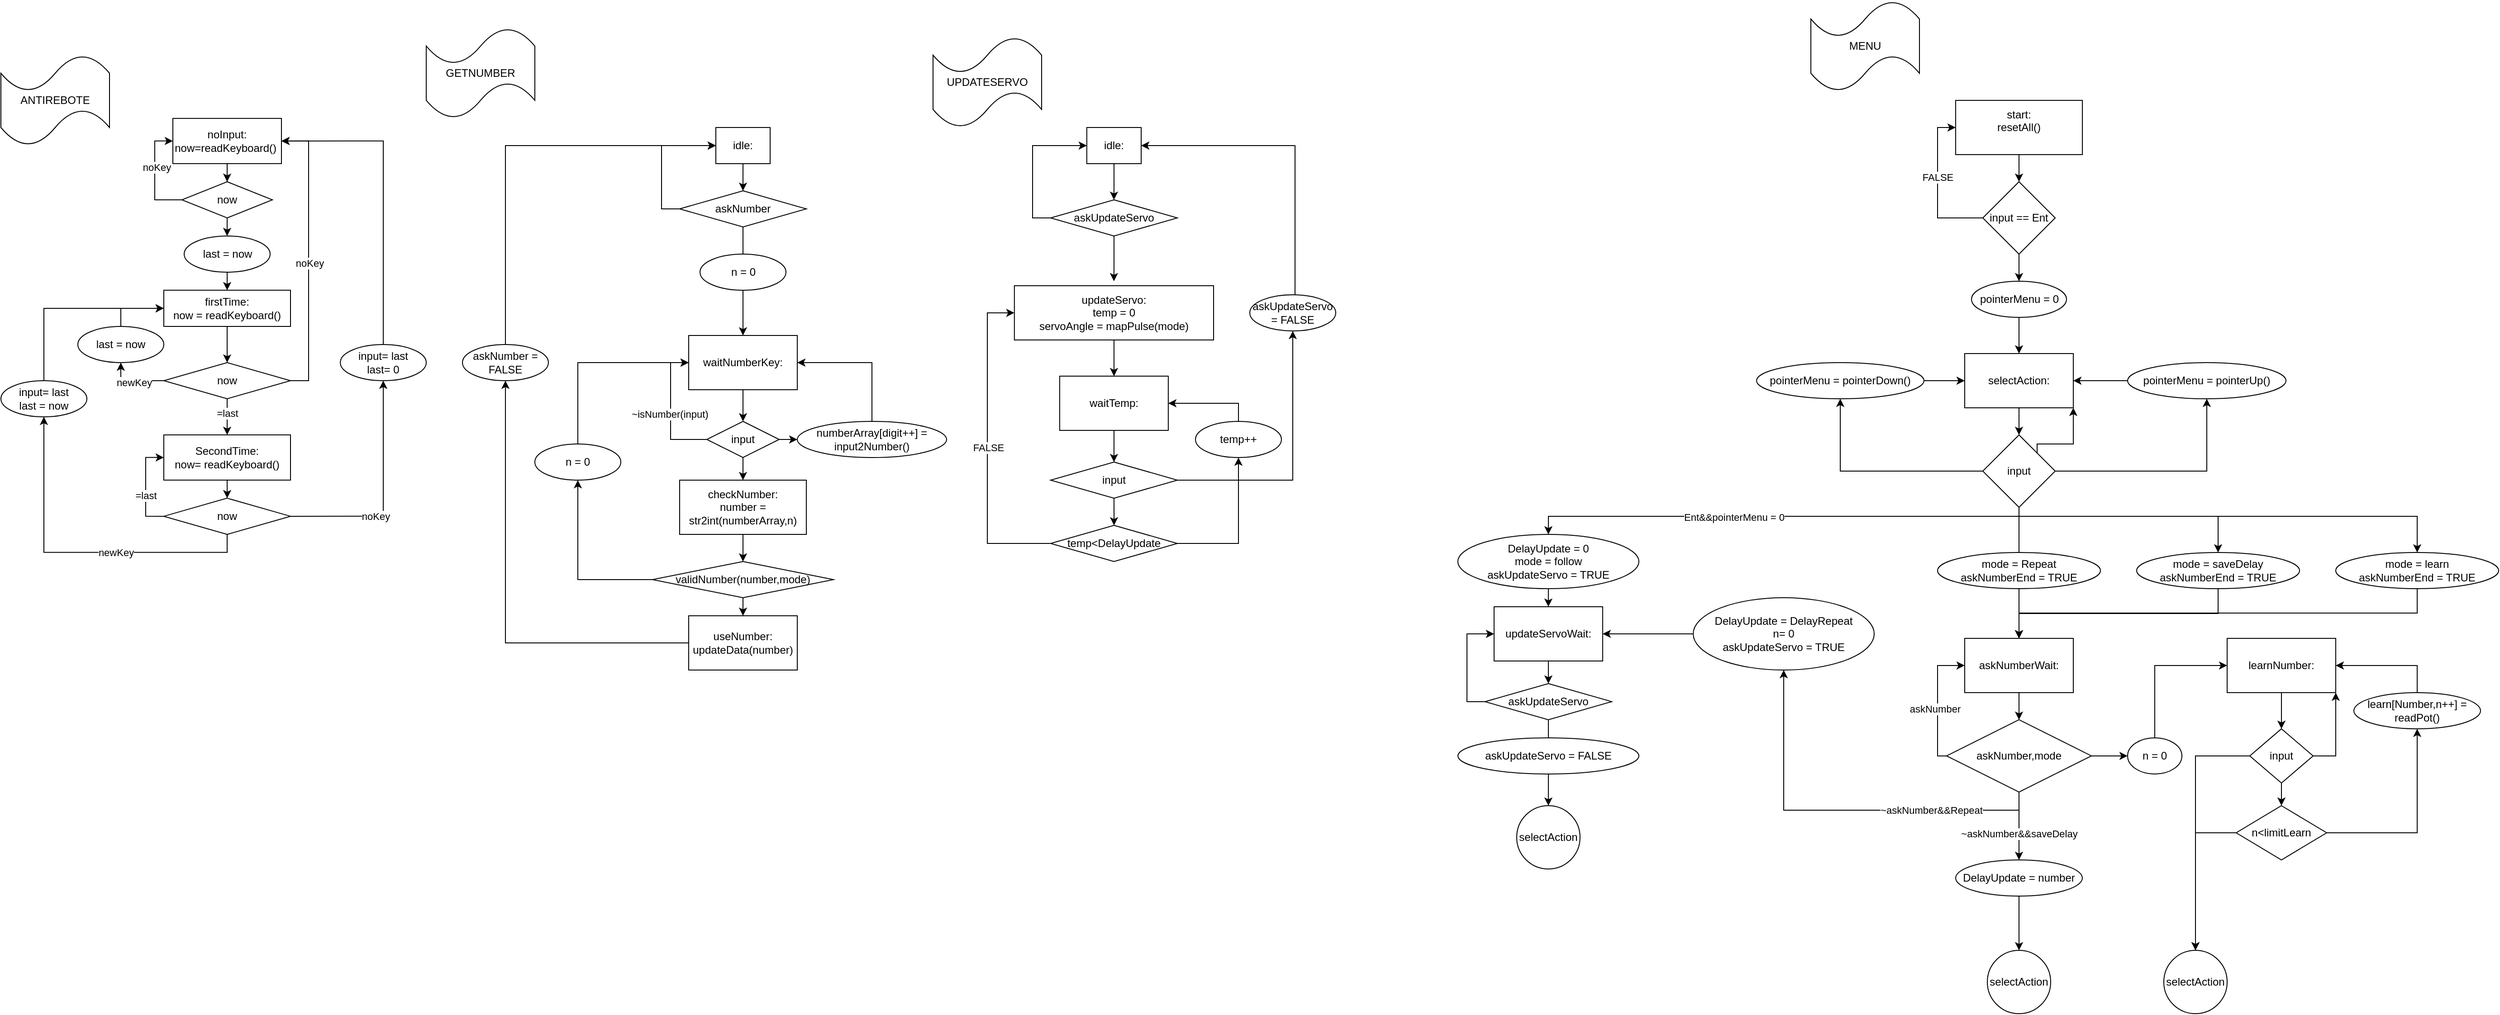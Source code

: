 <mxfile version="24.7.16">
  <diagram name="Page-1" id="rVdA7bMz-BpUGJe7iywl">
    <mxGraphModel dx="2824" dy="1489" grid="1" gridSize="10" guides="1" tooltips="1" connect="1" arrows="1" fold="1" page="1" pageScale="1" pageWidth="1100" pageHeight="850" math="0" shadow="0">
      <root>
        <mxCell id="0" />
        <mxCell id="1" parent="0" />
        <mxCell id="av6EYxAeEGvF4ukuJv1E-22" style="edgeStyle=orthogonalEdgeStyle;rounded=0;orthogonalLoop=1;jettySize=auto;html=1;exitX=0.5;exitY=1;exitDx=0;exitDy=0;entryX=0.5;entryY=0;entryDx=0;entryDy=0;" parent="1" source="av6EYxAeEGvF4ukuJv1E-19" target="av6EYxAeEGvF4ukuJv1E-20" edge="1">
          <mxGeometry relative="1" as="geometry" />
        </mxCell>
        <mxCell id="av6EYxAeEGvF4ukuJv1E-19" value="start:&lt;br&gt;resetAll()&lt;br&gt;&lt;div&gt;&lt;br&gt;&lt;/div&gt;" style="rounded=0;whiteSpace=wrap;html=1;" parent="1" vertex="1">
          <mxGeometry x="570" y="50" width="140" height="60" as="geometry" />
        </mxCell>
        <mxCell id="av6EYxAeEGvF4ukuJv1E-23" style="edgeStyle=orthogonalEdgeStyle;rounded=0;orthogonalLoop=1;jettySize=auto;html=1;exitX=0;exitY=0.5;exitDx=0;exitDy=0;entryX=0;entryY=0.5;entryDx=0;entryDy=0;" parent="1" source="av6EYxAeEGvF4ukuJv1E-20" target="av6EYxAeEGvF4ukuJv1E-19" edge="1">
          <mxGeometry relative="1" as="geometry" />
        </mxCell>
        <mxCell id="av6EYxAeEGvF4ukuJv1E-24" value="FALSE" style="edgeLabel;html=1;align=center;verticalAlign=middle;resizable=0;points=[];" parent="av6EYxAeEGvF4ukuJv1E-23" connectable="0" vertex="1">
          <mxGeometry x="0.117" y="7" relative="1" as="geometry">
            <mxPoint x="7" as="offset" />
          </mxGeometry>
        </mxCell>
        <mxCell id="av6EYxAeEGvF4ukuJv1E-31" style="edgeStyle=orthogonalEdgeStyle;rounded=0;orthogonalLoop=1;jettySize=auto;html=1;exitX=0.5;exitY=1;exitDx=0;exitDy=0;" parent="1" source="av6EYxAeEGvF4ukuJv1E-20" target="av6EYxAeEGvF4ukuJv1E-30" edge="1">
          <mxGeometry relative="1" as="geometry" />
        </mxCell>
        <mxCell id="av6EYxAeEGvF4ukuJv1E-20" value="input == Ent" style="rhombus;whiteSpace=wrap;html=1;" parent="1" vertex="1">
          <mxGeometry x="600" y="140" width="80" height="80" as="geometry" />
        </mxCell>
        <mxCell id="av6EYxAeEGvF4ukuJv1E-42" style="edgeStyle=orthogonalEdgeStyle;rounded=0;orthogonalLoop=1;jettySize=auto;html=1;exitX=0.5;exitY=1;exitDx=0;exitDy=0;entryX=0.5;entryY=0;entryDx=0;entryDy=0;" parent="1" source="av6EYxAeEGvF4ukuJv1E-25" target="av6EYxAeEGvF4ukuJv1E-27" edge="1">
          <mxGeometry relative="1" as="geometry" />
        </mxCell>
        <mxCell id="av6EYxAeEGvF4ukuJv1E-25" value="selectAction:" style="rounded=0;whiteSpace=wrap;html=1;" parent="1" vertex="1">
          <mxGeometry x="580" y="330" width="120" height="60" as="geometry" />
        </mxCell>
        <mxCell id="av6EYxAeEGvF4ukuJv1E-35" style="edgeStyle=orthogonalEdgeStyle;rounded=0;orthogonalLoop=1;jettySize=auto;html=1;exitX=0;exitY=0.5;exitDx=0;exitDy=0;entryX=0.5;entryY=1;entryDx=0;entryDy=0;" parent="1" source="av6EYxAeEGvF4ukuJv1E-27" target="av6EYxAeEGvF4ukuJv1E-33" edge="1">
          <mxGeometry relative="1" as="geometry" />
        </mxCell>
        <mxCell id="av6EYxAeEGvF4ukuJv1E-43" style="edgeStyle=orthogonalEdgeStyle;rounded=0;orthogonalLoop=1;jettySize=auto;html=1;exitX=1;exitY=0;exitDx=0;exitDy=0;entryX=1;entryY=1;entryDx=0;entryDy=0;" parent="1" source="av6EYxAeEGvF4ukuJv1E-27" target="av6EYxAeEGvF4ukuJv1E-25" edge="1">
          <mxGeometry relative="1" as="geometry">
            <Array as="points">
              <mxPoint x="660" y="430" />
              <mxPoint x="700" y="430" />
            </Array>
          </mxGeometry>
        </mxCell>
        <mxCell id="av6EYxAeEGvF4ukuJv1E-46" style="edgeStyle=orthogonalEdgeStyle;rounded=0;orthogonalLoop=1;jettySize=auto;html=1;exitX=0.5;exitY=1;exitDx=0;exitDy=0;" parent="1" source="av6EYxAeEGvF4ukuJv1E-27" target="av6EYxAeEGvF4ukuJv1E-45" edge="1">
          <mxGeometry relative="1" as="geometry">
            <Array as="points">
              <mxPoint x="640" y="510" />
              <mxPoint x="120" y="510" />
            </Array>
          </mxGeometry>
        </mxCell>
        <mxCell id="av6EYxAeEGvF4ukuJv1E-54" value="Ent&amp;amp;&amp;amp;pointerMenu = 0" style="edgeLabel;html=1;align=center;verticalAlign=middle;resizable=0;points=[];" parent="av6EYxAeEGvF4ukuJv1E-46" connectable="0" vertex="1">
          <mxGeometry x="0.182" y="1" relative="1" as="geometry">
            <mxPoint as="offset" />
          </mxGeometry>
        </mxCell>
        <mxCell id="av6EYxAeEGvF4ukuJv1E-115" style="edgeStyle=orthogonalEdgeStyle;rounded=0;orthogonalLoop=1;jettySize=auto;html=1;exitX=0.5;exitY=1;exitDx=0;exitDy=0;" parent="1" source="av6EYxAeEGvF4ukuJv1E-27" target="av6EYxAeEGvF4ukuJv1E-113" edge="1">
          <mxGeometry relative="1" as="geometry" />
        </mxCell>
        <mxCell id="av6EYxAeEGvF4ukuJv1E-132" style="edgeStyle=orthogonalEdgeStyle;rounded=0;orthogonalLoop=1;jettySize=auto;html=1;exitX=1;exitY=0.5;exitDx=0;exitDy=0;entryX=0.5;entryY=1;entryDx=0;entryDy=0;" parent="1" source="av6EYxAeEGvF4ukuJv1E-27" target="av6EYxAeEGvF4ukuJv1E-34" edge="1">
          <mxGeometry relative="1" as="geometry" />
        </mxCell>
        <mxCell id="av6EYxAeEGvF4ukuJv1E-142" style="edgeStyle=orthogonalEdgeStyle;rounded=0;orthogonalLoop=1;jettySize=auto;html=1;exitX=0.5;exitY=1;exitDx=0;exitDy=0;entryX=0.5;entryY=0;entryDx=0;entryDy=0;" parent="1" source="av6EYxAeEGvF4ukuJv1E-27" target="av6EYxAeEGvF4ukuJv1E-139" edge="1">
          <mxGeometry relative="1" as="geometry">
            <Array as="points">
              <mxPoint x="640" y="510" />
              <mxPoint x="860" y="510" />
            </Array>
          </mxGeometry>
        </mxCell>
        <mxCell id="av6EYxAeEGvF4ukuJv1E-143" style="edgeStyle=orthogonalEdgeStyle;rounded=0;orthogonalLoop=1;jettySize=auto;html=1;exitX=0.5;exitY=1;exitDx=0;exitDy=0;entryX=0.5;entryY=0;entryDx=0;entryDy=0;" parent="1" source="av6EYxAeEGvF4ukuJv1E-27" target="av6EYxAeEGvF4ukuJv1E-140" edge="1">
          <mxGeometry relative="1" as="geometry">
            <Array as="points">
              <mxPoint x="640" y="510" />
              <mxPoint x="1080" y="510" />
            </Array>
          </mxGeometry>
        </mxCell>
        <mxCell id="av6EYxAeEGvF4ukuJv1E-27" value="input" style="rhombus;whiteSpace=wrap;html=1;" parent="1" vertex="1">
          <mxGeometry x="600" y="420" width="80" height="80" as="geometry" />
        </mxCell>
        <mxCell id="av6EYxAeEGvF4ukuJv1E-32" style="edgeStyle=orthogonalEdgeStyle;rounded=0;orthogonalLoop=1;jettySize=auto;html=1;exitX=0.5;exitY=1;exitDx=0;exitDy=0;entryX=0.5;entryY=0;entryDx=0;entryDy=0;" parent="1" source="av6EYxAeEGvF4ukuJv1E-30" target="av6EYxAeEGvF4ukuJv1E-25" edge="1">
          <mxGeometry relative="1" as="geometry" />
        </mxCell>
        <mxCell id="av6EYxAeEGvF4ukuJv1E-30" value="pointerMenu = 0" style="ellipse;whiteSpace=wrap;html=1;" parent="1" vertex="1">
          <mxGeometry x="587.5" y="250" width="105" height="40" as="geometry" />
        </mxCell>
        <mxCell id="av6EYxAeEGvF4ukuJv1E-38" style="edgeStyle=orthogonalEdgeStyle;rounded=0;orthogonalLoop=1;jettySize=auto;html=1;exitX=1;exitY=0.5;exitDx=0;exitDy=0;" parent="1" source="av6EYxAeEGvF4ukuJv1E-33" target="av6EYxAeEGvF4ukuJv1E-25" edge="1">
          <mxGeometry relative="1" as="geometry" />
        </mxCell>
        <mxCell id="av6EYxAeEGvF4ukuJv1E-33" value="pointerMenu = pointerDown()" style="ellipse;whiteSpace=wrap;html=1;" parent="1" vertex="1">
          <mxGeometry x="350" y="340" width="185" height="40" as="geometry" />
        </mxCell>
        <mxCell id="av6EYxAeEGvF4ukuJv1E-39" style="edgeStyle=orthogonalEdgeStyle;rounded=0;orthogonalLoop=1;jettySize=auto;html=1;exitX=0;exitY=0.5;exitDx=0;exitDy=0;entryX=1;entryY=0.5;entryDx=0;entryDy=0;" parent="1" source="av6EYxAeEGvF4ukuJv1E-34" target="av6EYxAeEGvF4ukuJv1E-25" edge="1">
          <mxGeometry relative="1" as="geometry" />
        </mxCell>
        <mxCell id="av6EYxAeEGvF4ukuJv1E-34" value="pointerMenu = pointerUp()" style="ellipse;whiteSpace=wrap;html=1;" parent="1" vertex="1">
          <mxGeometry x="760" y="340" width="175" height="40" as="geometry" />
        </mxCell>
        <mxCell id="av6EYxAeEGvF4ukuJv1E-194" style="edgeStyle=orthogonalEdgeStyle;rounded=0;orthogonalLoop=1;jettySize=auto;html=1;exitX=0.5;exitY=1;exitDx=0;exitDy=0;entryX=0.5;entryY=0;entryDx=0;entryDy=0;" parent="1" source="av6EYxAeEGvF4ukuJv1E-45" target="av6EYxAeEGvF4ukuJv1E-191" edge="1">
          <mxGeometry relative="1" as="geometry" />
        </mxCell>
        <mxCell id="av6EYxAeEGvF4ukuJv1E-45" value="DelayUpdate = 0&lt;br&gt;mode = follow&lt;br&gt;askUpdateServo = TRUE" style="ellipse;whiteSpace=wrap;html=1;" parent="1" vertex="1">
          <mxGeometry x="19.9" y="530" width="200.1" height="60" as="geometry" />
        </mxCell>
        <mxCell id="av6EYxAeEGvF4ukuJv1E-193" style="edgeStyle=orthogonalEdgeStyle;rounded=0;orthogonalLoop=1;jettySize=auto;html=1;exitX=0;exitY=0.5;exitDx=0;exitDy=0;entryX=1;entryY=0.5;entryDx=0;entryDy=0;" parent="1" source="av6EYxAeEGvF4ukuJv1E-102" target="av6EYxAeEGvF4ukuJv1E-191" edge="1">
          <mxGeometry relative="1" as="geometry" />
        </mxCell>
        <mxCell id="av6EYxAeEGvF4ukuJv1E-102" value="DelayUpdate = DelayRepeat&lt;br&gt;n= 0&lt;br&gt;askUpdateServo = TRUE" style="ellipse;whiteSpace=wrap;html=1;" parent="1" vertex="1">
          <mxGeometry x="280" y="600" width="200" height="80" as="geometry" />
        </mxCell>
        <mxCell id="av6EYxAeEGvF4ukuJv1E-124" style="edgeStyle=orthogonalEdgeStyle;rounded=0;orthogonalLoop=1;jettySize=auto;html=1;exitX=0.5;exitY=1;exitDx=0;exitDy=0;" parent="1" source="av6EYxAeEGvF4ukuJv1E-113" target="av6EYxAeEGvF4ukuJv1E-123" edge="1">
          <mxGeometry relative="1" as="geometry" />
        </mxCell>
        <mxCell id="av6EYxAeEGvF4ukuJv1E-113" value="askNumberWait:" style="rounded=0;whiteSpace=wrap;html=1;" parent="1" vertex="1">
          <mxGeometry x="580" y="644.97" width="120" height="60" as="geometry" />
        </mxCell>
        <mxCell id="av6EYxAeEGvF4ukuJv1E-133" style="edgeStyle=orthogonalEdgeStyle;rounded=0;orthogonalLoop=1;jettySize=auto;html=1;exitX=0;exitY=0.5;exitDx=0;exitDy=0;entryX=0;entryY=0.5;entryDx=0;entryDy=0;" parent="1" source="av6EYxAeEGvF4ukuJv1E-123" target="av6EYxAeEGvF4ukuJv1E-113" edge="1">
          <mxGeometry relative="1" as="geometry">
            <Array as="points">
              <mxPoint x="550" y="774.97" />
              <mxPoint x="550" y="674.97" />
            </Array>
          </mxGeometry>
        </mxCell>
        <mxCell id="av6EYxAeEGvF4ukuJv1E-149" value="askNumber" style="edgeLabel;html=1;align=center;verticalAlign=middle;resizable=0;points=[];" parent="av6EYxAeEGvF4ukuJv1E-133" connectable="0" vertex="1">
          <mxGeometry x="-0.11" y="3" relative="1" as="geometry">
            <mxPoint as="offset" />
          </mxGeometry>
        </mxCell>
        <mxCell id="av6EYxAeEGvF4ukuJv1E-134" style="edgeStyle=orthogonalEdgeStyle;rounded=0;orthogonalLoop=1;jettySize=auto;html=1;exitX=0;exitY=1;exitDx=0;exitDy=0;entryX=0.5;entryY=1;entryDx=0;entryDy=0;" parent="1" source="av6EYxAeEGvF4ukuJv1E-123" target="av6EYxAeEGvF4ukuJv1E-102" edge="1">
          <mxGeometry relative="1" as="geometry">
            <mxPoint x="380" y="684.97" as="targetPoint" />
            <Array as="points">
              <mxPoint x="640" y="795" />
              <mxPoint x="640" y="835" />
              <mxPoint x="380" y="835" />
            </Array>
          </mxGeometry>
        </mxCell>
        <mxCell id="av6EYxAeEGvF4ukuJv1E-135" value="~askNumber&amp;amp;&amp;amp;Repeat" style="edgeLabel;html=1;align=center;verticalAlign=middle;resizable=0;points=[];" parent="av6EYxAeEGvF4ukuJv1E-134" connectable="0" vertex="1">
          <mxGeometry x="-0.168" y="3" relative="1" as="geometry">
            <mxPoint x="29" y="-3" as="offset" />
          </mxGeometry>
        </mxCell>
        <mxCell id="av6EYxAeEGvF4ukuJv1E-281" style="edgeStyle=orthogonalEdgeStyle;rounded=0;orthogonalLoop=1;jettySize=auto;html=1;exitX=0.5;exitY=1;exitDx=0;exitDy=0;" parent="1" source="av6EYxAeEGvF4ukuJv1E-299" target="av6EYxAeEGvF4ukuJv1E-280" edge="1">
          <mxGeometry relative="1" as="geometry" />
        </mxCell>
        <mxCell id="av6EYxAeEGvF4ukuJv1E-286" style="edgeStyle=orthogonalEdgeStyle;rounded=0;orthogonalLoop=1;jettySize=auto;html=1;exitX=1;exitY=0.5;exitDx=0;exitDy=0;entryX=0;entryY=0.5;entryDx=0;entryDy=0;" parent="1" source="av6EYxAeEGvF4ukuJv1E-287" target="av6EYxAeEGvF4ukuJv1E-283" edge="1">
          <mxGeometry relative="1" as="geometry">
            <Array as="points">
              <mxPoint x="790" y="775" />
              <mxPoint x="790" y="675" />
            </Array>
          </mxGeometry>
        </mxCell>
        <mxCell id="av6EYxAeEGvF4ukuJv1E-123" value="askNumber,mode" style="rhombus;whiteSpace=wrap;html=1;" parent="1" vertex="1">
          <mxGeometry x="560" y="734.97" width="160" height="80" as="geometry" />
        </mxCell>
        <mxCell id="av6EYxAeEGvF4ukuJv1E-137" value="mode = Repeat&lt;br&gt;askNumberEnd = TRUE" style="ellipse;whiteSpace=wrap;html=1;" parent="1" vertex="1">
          <mxGeometry x="550" y="550" width="180" height="40" as="geometry" />
        </mxCell>
        <mxCell id="av6EYxAeEGvF4ukuJv1E-146" style="edgeStyle=orthogonalEdgeStyle;rounded=0;orthogonalLoop=1;jettySize=auto;html=1;exitX=0.5;exitY=1;exitDx=0;exitDy=0;entryX=0.5;entryY=0;entryDx=0;entryDy=0;" parent="1" source="av6EYxAeEGvF4ukuJv1E-139" target="av6EYxAeEGvF4ukuJv1E-113" edge="1">
          <mxGeometry relative="1" as="geometry" />
        </mxCell>
        <mxCell id="av6EYxAeEGvF4ukuJv1E-139" value="mode = saveDelay&lt;br&gt;askNumberEnd = TRUE" style="ellipse;whiteSpace=wrap;html=1;" parent="1" vertex="1">
          <mxGeometry x="770" y="550" width="180" height="40" as="geometry" />
        </mxCell>
        <mxCell id="av6EYxAeEGvF4ukuJv1E-147" style="edgeStyle=orthogonalEdgeStyle;rounded=0;orthogonalLoop=1;jettySize=auto;html=1;exitX=0.5;exitY=1;exitDx=0;exitDy=0;entryX=0.5;entryY=0;entryDx=0;entryDy=0;" parent="1" source="av6EYxAeEGvF4ukuJv1E-140" target="av6EYxAeEGvF4ukuJv1E-113" edge="1">
          <mxGeometry relative="1" as="geometry">
            <Array as="points">
              <mxPoint x="1080" y="617" />
              <mxPoint x="640" y="617" />
            </Array>
          </mxGeometry>
        </mxCell>
        <mxCell id="av6EYxAeEGvF4ukuJv1E-140" value="mode = learn&lt;br&gt;askNumberEnd = TRUE" style="ellipse;whiteSpace=wrap;html=1;" parent="1" vertex="1">
          <mxGeometry x="990" y="550" width="180" height="40" as="geometry" />
        </mxCell>
        <mxCell id="av6EYxAeEGvF4ukuJv1E-176" style="edgeStyle=orthogonalEdgeStyle;rounded=0;orthogonalLoop=1;jettySize=auto;html=1;exitX=0.5;exitY=1;exitDx=0;exitDy=0;entryX=0.5;entryY=0;entryDx=0;entryDy=0;" parent="1" source="av6EYxAeEGvF4ukuJv1E-177" target="av6EYxAeEGvF4ukuJv1E-185" edge="1">
          <mxGeometry relative="1" as="geometry" />
        </mxCell>
        <mxCell id="av6EYxAeEGvF4ukuJv1E-177" value="updateServo:&lt;br&gt;temp = 0&lt;br&gt;servoAngle = mapPulse(mode)" style="rounded=0;whiteSpace=wrap;html=1;" parent="1" vertex="1">
          <mxGeometry x="-470.1" y="254.97" width="220.1" height="60" as="geometry" />
        </mxCell>
        <mxCell id="av6EYxAeEGvF4ukuJv1E-178" style="edgeStyle=orthogonalEdgeStyle;rounded=0;orthogonalLoop=1;jettySize=auto;html=1;exitX=0;exitY=0.5;exitDx=0;exitDy=0;entryX=0;entryY=0.5;entryDx=0;entryDy=0;" parent="1" source="av6EYxAeEGvF4ukuJv1E-183" target="av6EYxAeEGvF4ukuJv1E-177" edge="1">
          <mxGeometry relative="1" as="geometry">
            <Array as="points">
              <mxPoint x="-500" y="540" />
              <mxPoint x="-500" y="285" />
            </Array>
          </mxGeometry>
        </mxCell>
        <mxCell id="av6EYxAeEGvF4ukuJv1E-179" value="FALSE" style="edgeLabel;html=1;align=center;verticalAlign=middle;resizable=0;points=[];" parent="av6EYxAeEGvF4ukuJv1E-178" connectable="0" vertex="1">
          <mxGeometry x="-0.138" y="-1" relative="1" as="geometry">
            <mxPoint y="-23" as="offset" />
          </mxGeometry>
        </mxCell>
        <mxCell id="av6EYxAeEGvF4ukuJv1E-212" style="edgeStyle=orthogonalEdgeStyle;rounded=0;orthogonalLoop=1;jettySize=auto;html=1;exitX=1;exitY=0.5;exitDx=0;exitDy=0;entryX=0.5;entryY=1;entryDx=0;entryDy=0;" parent="1" source="av6EYxAeEGvF4ukuJv1E-183" target="av6EYxAeEGvF4ukuJv1E-208" edge="1">
          <mxGeometry relative="1" as="geometry" />
        </mxCell>
        <mxCell id="av6EYxAeEGvF4ukuJv1E-183" value="temp&amp;lt;DelayUpdate" style="rhombus;whiteSpace=wrap;html=1;" parent="1" vertex="1">
          <mxGeometry x="-430.05" y="520" width="140" height="40" as="geometry" />
        </mxCell>
        <mxCell id="av6EYxAeEGvF4ukuJv1E-217" style="edgeStyle=orthogonalEdgeStyle;rounded=0;orthogonalLoop=1;jettySize=auto;html=1;exitX=0.5;exitY=1;exitDx=0;exitDy=0;entryX=0.5;entryY=0;entryDx=0;entryDy=0;" parent="1" source="av6EYxAeEGvF4ukuJv1E-185" target="av6EYxAeEGvF4ukuJv1E-214" edge="1">
          <mxGeometry relative="1" as="geometry" />
        </mxCell>
        <mxCell id="av6EYxAeEGvF4ukuJv1E-185" value="waitTemp:" style="rounded=0;whiteSpace=wrap;html=1;" parent="1" vertex="1">
          <mxGeometry x="-420.05" y="354.97" width="120" height="60" as="geometry" />
        </mxCell>
        <mxCell id="av6EYxAeEGvF4ukuJv1E-196" style="edgeStyle=orthogonalEdgeStyle;rounded=0;orthogonalLoop=1;jettySize=auto;html=1;exitX=0.5;exitY=1;exitDx=0;exitDy=0;entryX=0.5;entryY=0;entryDx=0;entryDy=0;" parent="1" source="av6EYxAeEGvF4ukuJv1E-191" target="av6EYxAeEGvF4ukuJv1E-195" edge="1">
          <mxGeometry relative="1" as="geometry" />
        </mxCell>
        <mxCell id="av6EYxAeEGvF4ukuJv1E-191" value="&lt;div&gt;updateServoWait:&lt;/div&gt;" style="rounded=0;whiteSpace=wrap;html=1;" parent="1" vertex="1">
          <mxGeometry x="59.95" y="610" width="120" height="60" as="geometry" />
        </mxCell>
        <mxCell id="av6EYxAeEGvF4ukuJv1E-198" style="edgeStyle=orthogonalEdgeStyle;rounded=0;orthogonalLoop=1;jettySize=auto;html=1;exitX=0.5;exitY=1;exitDx=0;exitDy=0;entryX=0.5;entryY=0;entryDx=0;entryDy=0;" parent="1" source="av6EYxAeEGvF4ukuJv1E-195" target="av6EYxAeEGvF4ukuJv1E-197" edge="1">
          <mxGeometry relative="1" as="geometry" />
        </mxCell>
        <mxCell id="av6EYxAeEGvF4ukuJv1E-199" style="edgeStyle=orthogonalEdgeStyle;rounded=0;orthogonalLoop=1;jettySize=auto;html=1;exitX=0;exitY=0.5;exitDx=0;exitDy=0;entryX=0;entryY=0.5;entryDx=0;entryDy=0;" parent="1" source="av6EYxAeEGvF4ukuJv1E-195" target="av6EYxAeEGvF4ukuJv1E-191" edge="1">
          <mxGeometry relative="1" as="geometry" />
        </mxCell>
        <mxCell id="av6EYxAeEGvF4ukuJv1E-195" value="askUpdateServo" style="rhombus;whiteSpace=wrap;html=1;" parent="1" vertex="1">
          <mxGeometry x="49.95" y="694.97" width="140" height="40" as="geometry" />
        </mxCell>
        <mxCell id="av6EYxAeEGvF4ukuJv1E-197" value="selectAction" style="ellipse;whiteSpace=wrap;html=1;aspect=fixed;" parent="1" vertex="1">
          <mxGeometry x="84.95" y="830" width="70" height="70" as="geometry" />
        </mxCell>
        <mxCell id="av6EYxAeEGvF4ukuJv1E-200" value="askUpdateServo = FALSE" style="ellipse;whiteSpace=wrap;html=1;" parent="1" vertex="1">
          <mxGeometry x="20" y="754.97" width="200" height="40" as="geometry" />
        </mxCell>
        <mxCell id="av6EYxAeEGvF4ukuJv1E-213" style="edgeStyle=orthogonalEdgeStyle;rounded=0;orthogonalLoop=1;jettySize=auto;html=1;exitX=0.5;exitY=0;exitDx=0;exitDy=0;entryX=1;entryY=0.5;entryDx=0;entryDy=0;" parent="1" source="av6EYxAeEGvF4ukuJv1E-208" target="av6EYxAeEGvF4ukuJv1E-185" edge="1">
          <mxGeometry relative="1" as="geometry" />
        </mxCell>
        <mxCell id="av6EYxAeEGvF4ukuJv1E-208" value="temp++" style="ellipse;whiteSpace=wrap;html=1;" parent="1" vertex="1">
          <mxGeometry x="-270" y="405" width="95" height="40" as="geometry" />
        </mxCell>
        <mxCell id="av6EYxAeEGvF4ukuJv1E-216" style="edgeStyle=orthogonalEdgeStyle;rounded=0;orthogonalLoop=1;jettySize=auto;html=1;exitX=0.5;exitY=1;exitDx=0;exitDy=0;" parent="1" source="av6EYxAeEGvF4ukuJv1E-214" target="av6EYxAeEGvF4ukuJv1E-183" edge="1">
          <mxGeometry relative="1" as="geometry" />
        </mxCell>
        <mxCell id="av6EYxAeEGvF4ukuJv1E-219" style="edgeStyle=orthogonalEdgeStyle;rounded=0;orthogonalLoop=1;jettySize=auto;html=1;exitX=0.5;exitY=0;exitDx=0;exitDy=0;entryX=1;entryY=0.5;entryDx=0;entryDy=0;" parent="1" source="av6EYxAeEGvF4ukuJv1E-269" target="av6EYxAeEGvF4ukuJv1E-218" edge="1">
          <mxGeometry relative="1" as="geometry">
            <Array as="points">
              <mxPoint x="-160" y="265" />
              <mxPoint x="-160" y="100" />
            </Array>
          </mxGeometry>
        </mxCell>
        <mxCell id="av6EYxAeEGvF4ukuJv1E-272" style="edgeStyle=orthogonalEdgeStyle;rounded=0;orthogonalLoop=1;jettySize=auto;html=1;exitX=1;exitY=0.5;exitDx=0;exitDy=0;entryX=0.5;entryY=1;entryDx=0;entryDy=0;" parent="1" source="av6EYxAeEGvF4ukuJv1E-214" target="av6EYxAeEGvF4ukuJv1E-269" edge="1">
          <mxGeometry relative="1" as="geometry" />
        </mxCell>
        <mxCell id="av6EYxAeEGvF4ukuJv1E-214" value="input" style="rhombus;whiteSpace=wrap;html=1;" parent="1" vertex="1">
          <mxGeometry x="-430.05" y="450" width="140" height="40" as="geometry" />
        </mxCell>
        <mxCell id="av6EYxAeEGvF4ukuJv1E-220" style="edgeStyle=orthogonalEdgeStyle;rounded=0;orthogonalLoop=1;jettySize=auto;html=1;exitX=0.5;exitY=1;exitDx=0;exitDy=0;" parent="1" source="av6EYxAeEGvF4ukuJv1E-218" edge="1">
          <mxGeometry relative="1" as="geometry">
            <mxPoint x="-360.118" y="160" as="targetPoint" />
          </mxGeometry>
        </mxCell>
        <mxCell id="av6EYxAeEGvF4ukuJv1E-218" value="idle:" style="rounded=0;whiteSpace=wrap;html=1;" parent="1" vertex="1">
          <mxGeometry x="-390.1" y="80" width="60.1" height="40" as="geometry" />
        </mxCell>
        <mxCell id="av6EYxAeEGvF4ukuJv1E-222" style="edgeStyle=orthogonalEdgeStyle;rounded=0;orthogonalLoop=1;jettySize=auto;html=1;exitX=0.5;exitY=1;exitDx=0;exitDy=0;" parent="1" source="av6EYxAeEGvF4ukuJv1E-221" edge="1">
          <mxGeometry relative="1" as="geometry">
            <mxPoint x="-360.118" y="250" as="targetPoint" />
          </mxGeometry>
        </mxCell>
        <mxCell id="av6EYxAeEGvF4ukuJv1E-223" style="edgeStyle=orthogonalEdgeStyle;rounded=0;orthogonalLoop=1;jettySize=auto;html=1;exitX=0;exitY=0.5;exitDx=0;exitDy=0;entryX=0;entryY=0.5;entryDx=0;entryDy=0;" parent="1" source="av6EYxAeEGvF4ukuJv1E-221" target="av6EYxAeEGvF4ukuJv1E-218" edge="1">
          <mxGeometry relative="1" as="geometry" />
        </mxCell>
        <mxCell id="av6EYxAeEGvF4ukuJv1E-221" value="askUpdateServo" style="rhombus;whiteSpace=wrap;html=1;" parent="1" vertex="1">
          <mxGeometry x="-430.05" y="160" width="140" height="40" as="geometry" />
        </mxCell>
        <mxCell id="av6EYxAeEGvF4ukuJv1E-228" style="edgeStyle=orthogonalEdgeStyle;rounded=0;orthogonalLoop=1;jettySize=auto;html=1;exitX=0.5;exitY=1;exitDx=0;exitDy=0;entryX=0.5;entryY=0;entryDx=0;entryDy=0;" parent="1" source="av6EYxAeEGvF4ukuJv1E-225" target="av6EYxAeEGvF4ukuJv1E-226" edge="1">
          <mxGeometry relative="1" as="geometry" />
        </mxCell>
        <mxCell id="av6EYxAeEGvF4ukuJv1E-225" value="idle:" style="rounded=0;whiteSpace=wrap;html=1;" parent="1" vertex="1">
          <mxGeometry x="-800" y="80" width="60" height="40" as="geometry" />
        </mxCell>
        <mxCell id="av6EYxAeEGvF4ukuJv1E-229" style="edgeStyle=orthogonalEdgeStyle;rounded=0;orthogonalLoop=1;jettySize=auto;html=1;exitX=0;exitY=0.5;exitDx=0;exitDy=0;entryX=0;entryY=0.5;entryDx=0;entryDy=0;" parent="1" source="av6EYxAeEGvF4ukuJv1E-226" target="av6EYxAeEGvF4ukuJv1E-225" edge="1">
          <mxGeometry relative="1" as="geometry" />
        </mxCell>
        <mxCell id="av6EYxAeEGvF4ukuJv1E-261" style="edgeStyle=orthogonalEdgeStyle;rounded=0;orthogonalLoop=1;jettySize=auto;html=1;exitX=0.5;exitY=1;exitDx=0;exitDy=0;entryX=0.5;entryY=0;entryDx=0;entryDy=0;" parent="1" source="av6EYxAeEGvF4ukuJv1E-226" target="av6EYxAeEGvF4ukuJv1E-230" edge="1">
          <mxGeometry relative="1" as="geometry" />
        </mxCell>
        <mxCell id="av6EYxAeEGvF4ukuJv1E-226" value="askNumber" style="rhombus;whiteSpace=wrap;html=1;" parent="1" vertex="1">
          <mxGeometry x="-840" y="150" width="140" height="40" as="geometry" />
        </mxCell>
        <mxCell id="av6EYxAeEGvF4ukuJv1E-241" style="edgeStyle=orthogonalEdgeStyle;rounded=0;orthogonalLoop=1;jettySize=auto;html=1;exitX=0.5;exitY=1;exitDx=0;exitDy=0;" parent="1" source="av6EYxAeEGvF4ukuJv1E-230" target="av6EYxAeEGvF4ukuJv1E-239" edge="1">
          <mxGeometry relative="1" as="geometry" />
        </mxCell>
        <mxCell id="av6EYxAeEGvF4ukuJv1E-230" value="waitNumberKey:" style="rounded=0;whiteSpace=wrap;html=1;" parent="1" vertex="1">
          <mxGeometry x="-830" y="310" width="120" height="60" as="geometry" />
        </mxCell>
        <mxCell id="av6EYxAeEGvF4ukuJv1E-242" style="edgeStyle=orthogonalEdgeStyle;rounded=0;orthogonalLoop=1;jettySize=auto;html=1;exitX=0;exitY=0.5;exitDx=0;exitDy=0;entryX=0;entryY=0.5;entryDx=0;entryDy=0;" parent="1" source="av6EYxAeEGvF4ukuJv1E-239" target="av6EYxAeEGvF4ukuJv1E-230" edge="1">
          <mxGeometry relative="1" as="geometry" />
        </mxCell>
        <mxCell id="av6EYxAeEGvF4ukuJv1E-243" value="~isNumber(input)" style="edgeLabel;html=1;align=center;verticalAlign=middle;resizable=0;points=[];" parent="av6EYxAeEGvF4ukuJv1E-242" connectable="0" vertex="1">
          <mxGeometry x="-0.056" y="1" relative="1" as="geometry">
            <mxPoint as="offset" />
          </mxGeometry>
        </mxCell>
        <mxCell id="av6EYxAeEGvF4ukuJv1E-249" style="edgeStyle=orthogonalEdgeStyle;rounded=0;orthogonalLoop=1;jettySize=auto;html=1;exitX=1;exitY=0.5;exitDx=0;exitDy=0;entryX=0;entryY=0.5;entryDx=0;entryDy=0;" parent="1" source="av6EYxAeEGvF4ukuJv1E-239" target="av6EYxAeEGvF4ukuJv1E-248" edge="1">
          <mxGeometry relative="1" as="geometry" />
        </mxCell>
        <mxCell id="av6EYxAeEGvF4ukuJv1E-258" style="edgeStyle=orthogonalEdgeStyle;rounded=0;orthogonalLoop=1;jettySize=auto;html=1;exitX=0.5;exitY=1;exitDx=0;exitDy=0;entryX=0.5;entryY=0;entryDx=0;entryDy=0;" parent="1" source="av6EYxAeEGvF4ukuJv1E-239" target="av6EYxAeEGvF4ukuJv1E-257" edge="1">
          <mxGeometry relative="1" as="geometry" />
        </mxCell>
        <mxCell id="av6EYxAeEGvF4ukuJv1E-239" value="input" style="rhombus;whiteSpace=wrap;html=1;" parent="1" vertex="1">
          <mxGeometry x="-810" y="405" width="80" height="40" as="geometry" />
        </mxCell>
        <mxCell id="av6EYxAeEGvF4ukuJv1E-250" style="edgeStyle=orthogonalEdgeStyle;rounded=0;orthogonalLoop=1;jettySize=auto;html=1;exitX=0.5;exitY=0;exitDx=0;exitDy=0;entryX=1;entryY=0.5;entryDx=0;entryDy=0;" parent="1" source="av6EYxAeEGvF4ukuJv1E-248" target="av6EYxAeEGvF4ukuJv1E-230" edge="1">
          <mxGeometry relative="1" as="geometry" />
        </mxCell>
        <mxCell id="av6EYxAeEGvF4ukuJv1E-248" value="numberArray[digit++] = input2Number()" style="ellipse;whiteSpace=wrap;html=1;" parent="1" vertex="1">
          <mxGeometry x="-710" y="405" width="165" height="40" as="geometry" />
        </mxCell>
        <mxCell id="av6EYxAeEGvF4ukuJv1E-264" style="edgeStyle=orthogonalEdgeStyle;rounded=0;orthogonalLoop=1;jettySize=auto;html=1;exitX=0.5;exitY=1;exitDx=0;exitDy=0;entryX=0.5;entryY=0;entryDx=0;entryDy=0;" parent="1" source="av6EYxAeEGvF4ukuJv1E-257" target="av6EYxAeEGvF4ukuJv1E-263" edge="1">
          <mxGeometry relative="1" as="geometry" />
        </mxCell>
        <mxCell id="av6EYxAeEGvF4ukuJv1E-257" value="checkNumber:&lt;br&gt;number = str2int(numberArray,n)" style="rounded=0;whiteSpace=wrap;html=1;" parent="1" vertex="1">
          <mxGeometry x="-840" y="470" width="140" height="60" as="geometry" />
        </mxCell>
        <mxCell id="av6EYxAeEGvF4ukuJv1E-259" value="n = 0" style="ellipse;whiteSpace=wrap;html=1;" parent="1" vertex="1">
          <mxGeometry x="-817.5" y="220" width="95" height="40" as="geometry" />
        </mxCell>
        <mxCell id="av6EYxAeEGvF4ukuJv1E-266" style="edgeStyle=orthogonalEdgeStyle;rounded=0;orthogonalLoop=1;jettySize=auto;html=1;exitX=0.5;exitY=0;exitDx=0;exitDy=0;entryX=0;entryY=0.5;entryDx=0;entryDy=0;" parent="1" source="av6EYxAeEGvF4ukuJv1E-262" target="av6EYxAeEGvF4ukuJv1E-230" edge="1">
          <mxGeometry relative="1" as="geometry" />
        </mxCell>
        <mxCell id="av6EYxAeEGvF4ukuJv1E-262" value="n = 0" style="ellipse;whiteSpace=wrap;html=1;" parent="1" vertex="1">
          <mxGeometry x="-1000" y="430" width="95" height="40" as="geometry" />
        </mxCell>
        <mxCell id="av6EYxAeEGvF4ukuJv1E-265" style="edgeStyle=orthogonalEdgeStyle;rounded=0;orthogonalLoop=1;jettySize=auto;html=1;exitX=0;exitY=0.5;exitDx=0;exitDy=0;entryX=0.5;entryY=1;entryDx=0;entryDy=0;" parent="1" source="av6EYxAeEGvF4ukuJv1E-263" target="av6EYxAeEGvF4ukuJv1E-262" edge="1">
          <mxGeometry relative="1" as="geometry" />
        </mxCell>
        <mxCell id="av6EYxAeEGvF4ukuJv1E-275" style="edgeStyle=orthogonalEdgeStyle;rounded=0;orthogonalLoop=1;jettySize=auto;html=1;exitX=0.5;exitY=1;exitDx=0;exitDy=0;entryX=0.5;entryY=0;entryDx=0;entryDy=0;" parent="1" source="av6EYxAeEGvF4ukuJv1E-263" target="av6EYxAeEGvF4ukuJv1E-273" edge="1">
          <mxGeometry relative="1" as="geometry" />
        </mxCell>
        <mxCell id="av6EYxAeEGvF4ukuJv1E-263" value="validNumber(number,mode)" style="rhombus;whiteSpace=wrap;html=1;" parent="1" vertex="1">
          <mxGeometry x="-870" y="560" width="200" height="40" as="geometry" />
        </mxCell>
        <mxCell id="av6EYxAeEGvF4ukuJv1E-277" style="edgeStyle=orthogonalEdgeStyle;rounded=0;orthogonalLoop=1;jettySize=auto;html=1;exitX=0.5;exitY=0;exitDx=0;exitDy=0;entryX=0;entryY=0.5;entryDx=0;entryDy=0;" parent="1" source="av6EYxAeEGvF4ukuJv1E-268" target="av6EYxAeEGvF4ukuJv1E-225" edge="1">
          <mxGeometry relative="1" as="geometry" />
        </mxCell>
        <mxCell id="av6EYxAeEGvF4ukuJv1E-268" value="askNumber = FALSE" style="ellipse;whiteSpace=wrap;html=1;" parent="1" vertex="1">
          <mxGeometry x="-1080" y="320" width="95" height="40" as="geometry" />
        </mxCell>
        <mxCell id="av6EYxAeEGvF4ukuJv1E-269" value="askUpdateServo = FALSE" style="ellipse;whiteSpace=wrap;html=1;" parent="1" vertex="1">
          <mxGeometry x="-210" y="264.97" width="95" height="40" as="geometry" />
        </mxCell>
        <mxCell id="av6EYxAeEGvF4ukuJv1E-278" style="edgeStyle=orthogonalEdgeStyle;rounded=0;orthogonalLoop=1;jettySize=auto;html=1;exitX=0;exitY=0.5;exitDx=0;exitDy=0;entryX=0.5;entryY=1;entryDx=0;entryDy=0;" parent="1" source="av6EYxAeEGvF4ukuJv1E-273" target="av6EYxAeEGvF4ukuJv1E-268" edge="1">
          <mxGeometry relative="1" as="geometry" />
        </mxCell>
        <mxCell id="av6EYxAeEGvF4ukuJv1E-273" value="useNumber:&lt;br&gt;updateData(number)" style="rounded=0;whiteSpace=wrap;html=1;" parent="1" vertex="1">
          <mxGeometry x="-830" y="620" width="120" height="60" as="geometry" />
        </mxCell>
        <mxCell id="av6EYxAeEGvF4ukuJv1E-280" value="selectAction" style="ellipse;whiteSpace=wrap;html=1;aspect=fixed;" parent="1" vertex="1">
          <mxGeometry x="605" y="990" width="70" height="70" as="geometry" />
        </mxCell>
        <mxCell id="av6EYxAeEGvF4ukuJv1E-285" style="edgeStyle=orthogonalEdgeStyle;rounded=0;orthogonalLoop=1;jettySize=auto;html=1;exitX=0.5;exitY=1;exitDx=0;exitDy=0;entryX=0.5;entryY=0;entryDx=0;entryDy=0;" parent="1" source="av6EYxAeEGvF4ukuJv1E-283" target="av6EYxAeEGvF4ukuJv1E-284" edge="1">
          <mxGeometry relative="1" as="geometry" />
        </mxCell>
        <mxCell id="av6EYxAeEGvF4ukuJv1E-283" value="learnNumber:" style="rounded=0;whiteSpace=wrap;html=1;" parent="1" vertex="1">
          <mxGeometry x="870" y="644.97" width="120" height="60" as="geometry" />
        </mxCell>
        <mxCell id="av6EYxAeEGvF4ukuJv1E-293" style="edgeStyle=orthogonalEdgeStyle;rounded=0;orthogonalLoop=1;jettySize=auto;html=1;exitX=0.5;exitY=1;exitDx=0;exitDy=0;entryX=0.5;entryY=0;entryDx=0;entryDy=0;" parent="1" source="av6EYxAeEGvF4ukuJv1E-284" target="av6EYxAeEGvF4ukuJv1E-292" edge="1">
          <mxGeometry relative="1" as="geometry" />
        </mxCell>
        <mxCell id="av6EYxAeEGvF4ukuJv1E-297" style="edgeStyle=orthogonalEdgeStyle;rounded=0;orthogonalLoop=1;jettySize=auto;html=1;exitX=0;exitY=0.5;exitDx=0;exitDy=0;" parent="1" source="av6EYxAeEGvF4ukuJv1E-284" target="av6EYxAeEGvF4ukuJv1E-295" edge="1">
          <mxGeometry relative="1" as="geometry" />
        </mxCell>
        <mxCell id="av6EYxAeEGvF4ukuJv1E-298" style="edgeStyle=orthogonalEdgeStyle;rounded=0;orthogonalLoop=1;jettySize=auto;html=1;exitX=1;exitY=0.5;exitDx=0;exitDy=0;entryX=1;entryY=1;entryDx=0;entryDy=0;" parent="1" source="av6EYxAeEGvF4ukuJv1E-284" target="av6EYxAeEGvF4ukuJv1E-283" edge="1">
          <mxGeometry relative="1" as="geometry">
            <Array as="points">
              <mxPoint x="990" y="775" />
            </Array>
          </mxGeometry>
        </mxCell>
        <mxCell id="av6EYxAeEGvF4ukuJv1E-284" value="input" style="rhombus;whiteSpace=wrap;html=1;" parent="1" vertex="1">
          <mxGeometry x="895" y="744.97" width="70" height="60" as="geometry" />
        </mxCell>
        <mxCell id="av6EYxAeEGvF4ukuJv1E-291" style="edgeStyle=orthogonalEdgeStyle;rounded=0;orthogonalLoop=1;jettySize=auto;html=1;exitX=0.5;exitY=0;exitDx=0;exitDy=0;entryX=1;entryY=0.5;entryDx=0;entryDy=0;" parent="1" source="av6EYxAeEGvF4ukuJv1E-289" target="av6EYxAeEGvF4ukuJv1E-283" edge="1">
          <mxGeometry relative="1" as="geometry" />
        </mxCell>
        <mxCell id="av6EYxAeEGvF4ukuJv1E-289" value="learn[Number,n++] = readPot()" style="ellipse;whiteSpace=wrap;html=1;" parent="1" vertex="1">
          <mxGeometry x="1010" y="704.97" width="140" height="40" as="geometry" />
        </mxCell>
        <mxCell id="av6EYxAeEGvF4ukuJv1E-294" style="edgeStyle=orthogonalEdgeStyle;rounded=0;orthogonalLoop=1;jettySize=auto;html=1;exitX=1;exitY=0.5;exitDx=0;exitDy=0;entryX=0.5;entryY=1;entryDx=0;entryDy=0;" parent="1" source="av6EYxAeEGvF4ukuJv1E-292" target="av6EYxAeEGvF4ukuJv1E-289" edge="1">
          <mxGeometry relative="1" as="geometry" />
        </mxCell>
        <mxCell id="av6EYxAeEGvF4ukuJv1E-296" style="edgeStyle=orthogonalEdgeStyle;rounded=0;orthogonalLoop=1;jettySize=auto;html=1;exitX=0;exitY=0.5;exitDx=0;exitDy=0;" parent="1" source="av6EYxAeEGvF4ukuJv1E-292" target="av6EYxAeEGvF4ukuJv1E-295" edge="1">
          <mxGeometry relative="1" as="geometry" />
        </mxCell>
        <mxCell id="av6EYxAeEGvF4ukuJv1E-292" value="n&amp;lt;limitLearn" style="rhombus;whiteSpace=wrap;html=1;" parent="1" vertex="1">
          <mxGeometry x="880" y="830" width="100" height="60" as="geometry" />
        </mxCell>
        <mxCell id="av6EYxAeEGvF4ukuJv1E-295" value="selectAction" style="ellipse;whiteSpace=wrap;html=1;aspect=fixed;" parent="1" vertex="1">
          <mxGeometry x="800" y="990" width="70" height="70" as="geometry" />
        </mxCell>
        <mxCell id="av6EYxAeEGvF4ukuJv1E-300" value="" style="edgeStyle=orthogonalEdgeStyle;rounded=0;orthogonalLoop=1;jettySize=auto;html=1;exitX=1;exitY=0.5;exitDx=0;exitDy=0;entryX=0;entryY=0.5;entryDx=0;entryDy=0;" parent="1" source="av6EYxAeEGvF4ukuJv1E-123" target="av6EYxAeEGvF4ukuJv1E-287" edge="1">
          <mxGeometry relative="1" as="geometry">
            <mxPoint x="720" y="775" as="sourcePoint" />
            <mxPoint x="870" y="675" as="targetPoint" />
          </mxGeometry>
        </mxCell>
        <mxCell id="av6EYxAeEGvF4ukuJv1E-287" value="n = 0" style="ellipse;whiteSpace=wrap;html=1;" parent="1" vertex="1">
          <mxGeometry x="760" y="754.97" width="60" height="40" as="geometry" />
        </mxCell>
        <mxCell id="av6EYxAeEGvF4ukuJv1E-301" value="" style="edgeStyle=orthogonalEdgeStyle;rounded=0;orthogonalLoop=1;jettySize=auto;html=1;exitX=0.5;exitY=1;exitDx=0;exitDy=0;" parent="1" source="av6EYxAeEGvF4ukuJv1E-123" target="av6EYxAeEGvF4ukuJv1E-299" edge="1">
          <mxGeometry relative="1" as="geometry">
            <mxPoint x="640" y="815" as="sourcePoint" />
            <mxPoint x="640" y="990" as="targetPoint" />
          </mxGeometry>
        </mxCell>
        <mxCell id="av6EYxAeEGvF4ukuJv1E-302" value="~askNumber&amp;amp;&amp;amp;saveDelay" style="edgeLabel;html=1;align=center;verticalAlign=middle;resizable=0;points=[];" parent="av6EYxAeEGvF4ukuJv1E-301" connectable="0" vertex="1">
          <mxGeometry x="-0.028" y="-2" relative="1" as="geometry">
            <mxPoint x="2" y="9" as="offset" />
          </mxGeometry>
        </mxCell>
        <mxCell id="av6EYxAeEGvF4ukuJv1E-299" value="DelayUpdate = number" style="ellipse;whiteSpace=wrap;html=1;" parent="1" vertex="1">
          <mxGeometry x="570" y="890" width="140" height="40" as="geometry" />
        </mxCell>
        <mxCell id="av6EYxAeEGvF4ukuJv1E-326" style="edgeStyle=orthogonalEdgeStyle;rounded=0;orthogonalLoop=1;jettySize=auto;html=1;exitX=0.5;exitY=1;exitDx=0;exitDy=0;" parent="1" source="av6EYxAeEGvF4ukuJv1E-323" target="av6EYxAeEGvF4ukuJv1E-324" edge="1">
          <mxGeometry relative="1" as="geometry" />
        </mxCell>
        <mxCell id="av6EYxAeEGvF4ukuJv1E-323" value="noInput:&lt;br&gt;now=readKeyboard()&amp;nbsp;" style="rounded=0;whiteSpace=wrap;html=1;" parent="1" vertex="1">
          <mxGeometry x="-1400" y="69.94" width="120" height="50" as="geometry" />
        </mxCell>
        <mxCell id="av6EYxAeEGvF4ukuJv1E-325" style="edgeStyle=orthogonalEdgeStyle;rounded=0;orthogonalLoop=1;jettySize=auto;html=1;exitX=0;exitY=0.5;exitDx=0;exitDy=0;entryX=0;entryY=0.5;entryDx=0;entryDy=0;" parent="1" source="av6EYxAeEGvF4ukuJv1E-324" target="av6EYxAeEGvF4ukuJv1E-323" edge="1">
          <mxGeometry relative="1" as="geometry" />
        </mxCell>
        <mxCell id="av6EYxAeEGvF4ukuJv1E-363" value="noKey" style="edgeLabel;html=1;align=center;verticalAlign=middle;resizable=0;points=[];" parent="av6EYxAeEGvF4ukuJv1E-325" connectable="0" vertex="1">
          <mxGeometry x="0.157" y="-2" relative="1" as="geometry">
            <mxPoint as="offset" />
          </mxGeometry>
        </mxCell>
        <mxCell id="av6EYxAeEGvF4ukuJv1E-329" style="edgeStyle=orthogonalEdgeStyle;rounded=0;orthogonalLoop=1;jettySize=auto;html=1;exitX=0.5;exitY=1;exitDx=0;exitDy=0;entryX=0.5;entryY=0;entryDx=0;entryDy=0;" parent="1" source="m7Zk-dML2SDQ6RxFh4C7-1" target="av6EYxAeEGvF4ukuJv1E-328" edge="1">
          <mxGeometry relative="1" as="geometry" />
        </mxCell>
        <mxCell id="av6EYxAeEGvF4ukuJv1E-324" value="now" style="rhombus;whiteSpace=wrap;html=1;" parent="1" vertex="1">
          <mxGeometry x="-1390" y="140" width="100" height="40" as="geometry" />
        </mxCell>
        <mxCell id="av6EYxAeEGvF4ukuJv1E-334" style="edgeStyle=orthogonalEdgeStyle;rounded=0;orthogonalLoop=1;jettySize=auto;html=1;exitX=0.5;exitY=1;exitDx=0;exitDy=0;entryX=0.5;entryY=0;entryDx=0;entryDy=0;" parent="1" source="av6EYxAeEGvF4ukuJv1E-328" target="av6EYxAeEGvF4ukuJv1E-332" edge="1">
          <mxGeometry relative="1" as="geometry" />
        </mxCell>
        <mxCell id="av6EYxAeEGvF4ukuJv1E-328" value="firstTime:&lt;br&gt;now = readKeyboard()" style="rounded=0;whiteSpace=wrap;html=1;" parent="1" vertex="1">
          <mxGeometry x="-1410" y="259.94" width="140" height="40.06" as="geometry" />
        </mxCell>
        <mxCell id="av6EYxAeEGvF4ukuJv1E-338" style="edgeStyle=orthogonalEdgeStyle;rounded=0;orthogonalLoop=1;jettySize=auto;html=1;exitX=0.5;exitY=1;exitDx=0;exitDy=0;entryX=0.5;entryY=0;entryDx=0;entryDy=0;" parent="1" source="av6EYxAeEGvF4ukuJv1E-332" target="av6EYxAeEGvF4ukuJv1E-344" edge="1">
          <mxGeometry relative="1" as="geometry">
            <mxPoint x="-1340" y="339.94" as="targetPoint" />
            <mxPoint x="-1340" y="394.91" as="sourcePoint" />
          </mxGeometry>
        </mxCell>
        <mxCell id="m7Zk-dML2SDQ6RxFh4C7-4" value="=last" style="edgeLabel;html=1;align=center;verticalAlign=middle;resizable=0;points=[];" parent="av6EYxAeEGvF4ukuJv1E-338" connectable="0" vertex="1">
          <mxGeometry x="-0.229" y="2" relative="1" as="geometry">
            <mxPoint x="-2" as="offset" />
          </mxGeometry>
        </mxCell>
        <mxCell id="av6EYxAeEGvF4ukuJv1E-347" style="edgeStyle=orthogonalEdgeStyle;rounded=0;orthogonalLoop=1;jettySize=auto;html=1;exitX=1;exitY=0.5;exitDx=0;exitDy=0;entryX=1;entryY=0.5;entryDx=0;entryDy=0;" parent="1" source="av6EYxAeEGvF4ukuJv1E-332" target="av6EYxAeEGvF4ukuJv1E-323" edge="1">
          <mxGeometry relative="1" as="geometry" />
        </mxCell>
        <mxCell id="av6EYxAeEGvF4ukuJv1E-348" value="noKey" style="edgeLabel;html=1;align=center;verticalAlign=middle;resizable=0;points=[];" parent="av6EYxAeEGvF4ukuJv1E-347" connectable="0" vertex="1">
          <mxGeometry x="-0.044" y="-1" relative="1" as="geometry">
            <mxPoint as="offset" />
          </mxGeometry>
        </mxCell>
        <mxCell id="m7Zk-dML2SDQ6RxFh4C7-8" style="edgeStyle=orthogonalEdgeStyle;rounded=0;orthogonalLoop=1;jettySize=auto;html=1;exitX=0;exitY=0.5;exitDx=0;exitDy=0;entryX=0.5;entryY=1;entryDx=0;entryDy=0;" parent="1" source="av6EYxAeEGvF4ukuJv1E-332" target="m7Zk-dML2SDQ6RxFh4C7-6" edge="1">
          <mxGeometry relative="1" as="geometry" />
        </mxCell>
        <mxCell id="m7Zk-dML2SDQ6RxFh4C7-10" value="newKey" style="edgeLabel;html=1;align=center;verticalAlign=middle;resizable=0;points=[];" parent="m7Zk-dML2SDQ6RxFh4C7-8" connectable="0" vertex="1">
          <mxGeometry x="-0.01" y="2" relative="1" as="geometry">
            <mxPoint as="offset" />
          </mxGeometry>
        </mxCell>
        <mxCell id="av6EYxAeEGvF4ukuJv1E-332" value="now" style="rhombus;whiteSpace=wrap;html=1;" parent="1" vertex="1">
          <mxGeometry x="-1410" y="340" width="140" height="40" as="geometry" />
        </mxCell>
        <mxCell id="av6EYxAeEGvF4ukuJv1E-350" style="edgeStyle=orthogonalEdgeStyle;rounded=0;orthogonalLoop=1;jettySize=auto;html=1;exitX=0.5;exitY=1;exitDx=0;exitDy=0;entryX=0.5;entryY=0;entryDx=0;entryDy=0;" parent="1" source="av6EYxAeEGvF4ukuJv1E-344" target="av6EYxAeEGvF4ukuJv1E-349" edge="1">
          <mxGeometry relative="1" as="geometry" />
        </mxCell>
        <mxCell id="av6EYxAeEGvF4ukuJv1E-344" value="SecondTime:&lt;br&gt;now= readKeyboard()" style="rounded=0;whiteSpace=wrap;html=1;" parent="1" vertex="1">
          <mxGeometry x="-1410" y="419.94" width="140" height="50" as="geometry" />
        </mxCell>
        <mxCell id="av6EYxAeEGvF4ukuJv1E-351" style="edgeStyle=orthogonalEdgeStyle;rounded=0;orthogonalLoop=1;jettySize=auto;html=1;exitX=0;exitY=0.5;exitDx=0;exitDy=0;entryX=0;entryY=0.5;entryDx=0;entryDy=0;" parent="1" source="av6EYxAeEGvF4ukuJv1E-349" target="av6EYxAeEGvF4ukuJv1E-344" edge="1">
          <mxGeometry relative="1" as="geometry" />
        </mxCell>
        <mxCell id="av6EYxAeEGvF4ukuJv1E-352" value="=last" style="edgeLabel;html=1;align=center;verticalAlign=middle;resizable=0;points=[];" parent="av6EYxAeEGvF4ukuJv1E-351" connectable="0" vertex="1">
          <mxGeometry x="-0.17" y="-3" relative="1" as="geometry">
            <mxPoint x="-3" as="offset" />
          </mxGeometry>
        </mxCell>
        <mxCell id="av6EYxAeEGvF4ukuJv1E-355" style="edgeStyle=orthogonalEdgeStyle;rounded=0;orthogonalLoop=1;jettySize=auto;html=1;exitX=1;exitY=0.5;exitDx=0;exitDy=0;entryX=0.5;entryY=1;entryDx=0;entryDy=0;" parent="1" source="av6EYxAeEGvF4ukuJv1E-349" target="av6EYxAeEGvF4ukuJv1E-353" edge="1">
          <mxGeometry relative="1" as="geometry" />
        </mxCell>
        <mxCell id="av6EYxAeEGvF4ukuJv1E-356" value="noKey" style="edgeLabel;html=1;align=center;verticalAlign=middle;resizable=0;points=[];" parent="av6EYxAeEGvF4ukuJv1E-355" connectable="0" vertex="1">
          <mxGeometry x="-0.231" y="-1" relative="1" as="geometry">
            <mxPoint x="-3" y="-1" as="offset" />
          </mxGeometry>
        </mxCell>
        <mxCell id="av6EYxAeEGvF4ukuJv1E-361" style="edgeStyle=orthogonalEdgeStyle;rounded=0;orthogonalLoop=1;jettySize=auto;html=1;exitX=0.5;exitY=1;exitDx=0;exitDy=0;" parent="1" source="av6EYxAeEGvF4ukuJv1E-349" target="av6EYxAeEGvF4ukuJv1E-359" edge="1">
          <mxGeometry relative="1" as="geometry" />
        </mxCell>
        <mxCell id="m7Zk-dML2SDQ6RxFh4C7-11" value="newKey" style="edgeLabel;html=1;align=center;verticalAlign=middle;resizable=0;points=[];" parent="av6EYxAeEGvF4ukuJv1E-361" connectable="0" vertex="1">
          <mxGeometry x="-0.23" relative="1" as="geometry">
            <mxPoint as="offset" />
          </mxGeometry>
        </mxCell>
        <mxCell id="av6EYxAeEGvF4ukuJv1E-349" value="now" style="rhombus;whiteSpace=wrap;html=1;" parent="1" vertex="1">
          <mxGeometry x="-1410" y="489.94" width="140" height="40" as="geometry" />
        </mxCell>
        <mxCell id="av6EYxAeEGvF4ukuJv1E-362" style="edgeStyle=orthogonalEdgeStyle;rounded=0;orthogonalLoop=1;jettySize=auto;html=1;exitX=0.5;exitY=0;exitDx=0;exitDy=0;entryX=1;entryY=0.5;entryDx=0;entryDy=0;" parent="1" source="av6EYxAeEGvF4ukuJv1E-353" target="av6EYxAeEGvF4ukuJv1E-323" edge="1">
          <mxGeometry relative="1" as="geometry" />
        </mxCell>
        <mxCell id="av6EYxAeEGvF4ukuJv1E-353" value="input&lt;span style=&quot;background-color: initial;&quot;&gt;= last&lt;/span&gt;&lt;div&gt;last= 0&lt;/div&gt;" style="ellipse;whiteSpace=wrap;html=1;" parent="1" vertex="1">
          <mxGeometry x="-1215" y="320" width="95" height="40" as="geometry" />
        </mxCell>
        <mxCell id="av6EYxAeEGvF4ukuJv1E-360" style="edgeStyle=orthogonalEdgeStyle;rounded=0;orthogonalLoop=1;jettySize=auto;html=1;exitX=0.5;exitY=0;exitDx=0;exitDy=0;entryX=0;entryY=0.5;entryDx=0;entryDy=0;" parent="1" source="av6EYxAeEGvF4ukuJv1E-359" target="av6EYxAeEGvF4ukuJv1E-328" edge="1">
          <mxGeometry relative="1" as="geometry" />
        </mxCell>
        <mxCell id="av6EYxAeEGvF4ukuJv1E-359" value="input= last&lt;br&gt;last = now" style="ellipse;whiteSpace=wrap;html=1;" parent="1" vertex="1">
          <mxGeometry x="-1590" y="360" width="95" height="40" as="geometry" />
        </mxCell>
        <mxCell id="av6EYxAeEGvF4ukuJv1E-364" value="ANTIREBOTE" style="shape=tape;whiteSpace=wrap;html=1;" parent="1" vertex="1">
          <mxGeometry x="-1590" width="120" height="100" as="geometry" />
        </mxCell>
        <mxCell id="av6EYxAeEGvF4ukuJv1E-365" value="GETNUMBER" style="shape=tape;whiteSpace=wrap;html=1;" parent="1" vertex="1">
          <mxGeometry x="-1120" y="-30.06" width="120" height="100" as="geometry" />
        </mxCell>
        <mxCell id="av6EYxAeEGvF4ukuJv1E-366" value="UPDATESERVO" style="shape=tape;whiteSpace=wrap;html=1;" parent="1" vertex="1">
          <mxGeometry x="-560" y="-20.0" width="120" height="100" as="geometry" />
        </mxCell>
        <mxCell id="av6EYxAeEGvF4ukuJv1E-367" value="MENU" style="shape=tape;whiteSpace=wrap;html=1;" parent="1" vertex="1">
          <mxGeometry x="410" y="-60" width="120" height="100" as="geometry" />
        </mxCell>
        <mxCell id="m7Zk-dML2SDQ6RxFh4C7-2" value="" style="edgeStyle=orthogonalEdgeStyle;rounded=0;orthogonalLoop=1;jettySize=auto;html=1;exitX=0.5;exitY=1;exitDx=0;exitDy=0;entryX=0.5;entryY=0;entryDx=0;entryDy=0;" parent="1" source="av6EYxAeEGvF4ukuJv1E-324" target="m7Zk-dML2SDQ6RxFh4C7-1" edge="1">
          <mxGeometry relative="1" as="geometry">
            <mxPoint x="-1340" y="180" as="sourcePoint" />
            <mxPoint x="-1340" y="255" as="targetPoint" />
          </mxGeometry>
        </mxCell>
        <mxCell id="m7Zk-dML2SDQ6RxFh4C7-1" value="last = now" style="ellipse;whiteSpace=wrap;html=1;" parent="1" vertex="1">
          <mxGeometry x="-1387.5" y="200.0" width="95" height="40" as="geometry" />
        </mxCell>
        <mxCell id="m7Zk-dML2SDQ6RxFh4C7-9" style="edgeStyle=orthogonalEdgeStyle;rounded=0;orthogonalLoop=1;jettySize=auto;html=1;exitX=0.5;exitY=0;exitDx=0;exitDy=0;entryX=0;entryY=0.5;entryDx=0;entryDy=0;" parent="1" source="m7Zk-dML2SDQ6RxFh4C7-6" target="av6EYxAeEGvF4ukuJv1E-328" edge="1">
          <mxGeometry relative="1" as="geometry" />
        </mxCell>
        <mxCell id="m7Zk-dML2SDQ6RxFh4C7-6" value="last = now" style="ellipse;whiteSpace=wrap;html=1;" parent="1" vertex="1">
          <mxGeometry x="-1505" y="300" width="95" height="40" as="geometry" />
        </mxCell>
      </root>
    </mxGraphModel>
  </diagram>
</mxfile>

